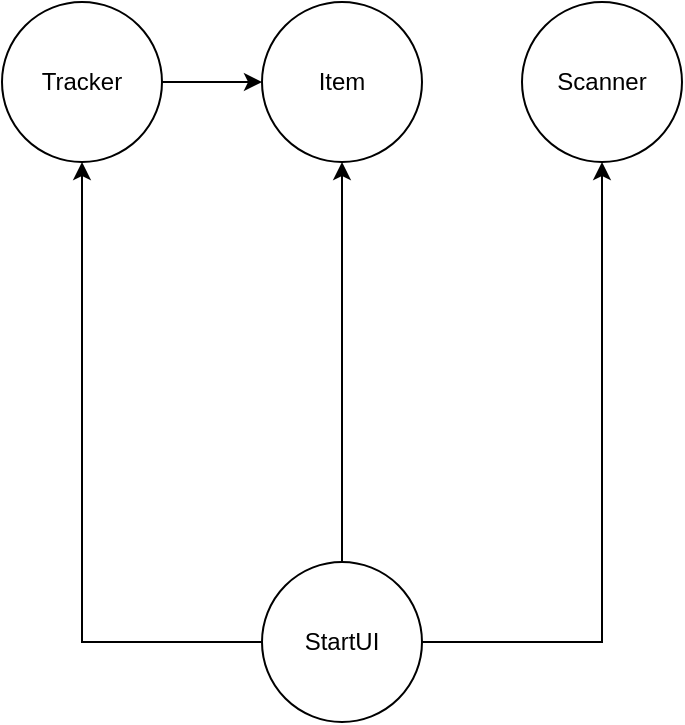 <mxfile version="21.3.3" type="github">
  <diagram name="Страница 1" id="qmc-wF_D0GedOeXVsu0a">
    <mxGraphModel dx="424" dy="769" grid="1" gridSize="10" guides="1" tooltips="1" connect="1" arrows="1" fold="1" page="1" pageScale="1" pageWidth="827" pageHeight="1169" math="0" shadow="0">
      <root>
        <mxCell id="0" />
        <mxCell id="1" parent="0" />
        <mxCell id="8MITaVoKEKSzSHiENRNd-7" style="edgeStyle=orthogonalEdgeStyle;rounded=0;orthogonalLoop=1;jettySize=auto;html=1;" edge="1" parent="1" source="8MITaVoKEKSzSHiENRNd-1" target="8MITaVoKEKSzSHiENRNd-4">
          <mxGeometry relative="1" as="geometry" />
        </mxCell>
        <mxCell id="8MITaVoKEKSzSHiENRNd-8" style="edgeStyle=orthogonalEdgeStyle;rounded=0;orthogonalLoop=1;jettySize=auto;html=1;entryX=0.5;entryY=1;entryDx=0;entryDy=0;entryPerimeter=0;" edge="1" parent="1" source="8MITaVoKEKSzSHiENRNd-1" target="8MITaVoKEKSzSHiENRNd-2">
          <mxGeometry relative="1" as="geometry">
            <mxPoint x="200" y="140" as="targetPoint" />
            <Array as="points" />
          </mxGeometry>
        </mxCell>
        <mxCell id="8MITaVoKEKSzSHiENRNd-10" style="edgeStyle=orthogonalEdgeStyle;rounded=0;orthogonalLoop=1;jettySize=auto;html=1;entryX=0.5;entryY=1;entryDx=0;entryDy=0;" edge="1" parent="1" source="8MITaVoKEKSzSHiENRNd-1" target="8MITaVoKEKSzSHiENRNd-3">
          <mxGeometry relative="1" as="geometry">
            <Array as="points">
              <mxPoint x="70" y="370" />
            </Array>
          </mxGeometry>
        </mxCell>
        <mxCell id="8MITaVoKEKSzSHiENRNd-1" value="StartUI" style="ellipse;whiteSpace=wrap;html=1;aspect=fixed;" vertex="1" parent="1">
          <mxGeometry x="160" y="330" width="80" height="80" as="geometry" />
        </mxCell>
        <mxCell id="8MITaVoKEKSzSHiENRNd-2" value="Item" style="ellipse;whiteSpace=wrap;html=1;aspect=fixed;" vertex="1" parent="1">
          <mxGeometry x="160" y="50" width="80" height="80" as="geometry" />
        </mxCell>
        <mxCell id="8MITaVoKEKSzSHiENRNd-12" style="edgeStyle=orthogonalEdgeStyle;rounded=0;orthogonalLoop=1;jettySize=auto;html=1;entryX=0;entryY=0.5;entryDx=0;entryDy=0;" edge="1" parent="1" source="8MITaVoKEKSzSHiENRNd-3" target="8MITaVoKEKSzSHiENRNd-2">
          <mxGeometry relative="1" as="geometry" />
        </mxCell>
        <mxCell id="8MITaVoKEKSzSHiENRNd-3" value="Tracker" style="ellipse;whiteSpace=wrap;html=1;aspect=fixed;" vertex="1" parent="1">
          <mxGeometry x="30" y="50" width="80" height="80" as="geometry" />
        </mxCell>
        <mxCell id="8MITaVoKEKSzSHiENRNd-4" value="Scanner" style="ellipse;whiteSpace=wrap;html=1;aspect=fixed;" vertex="1" parent="1">
          <mxGeometry x="290" y="50" width="80" height="80" as="geometry" />
        </mxCell>
      </root>
    </mxGraphModel>
  </diagram>
</mxfile>
